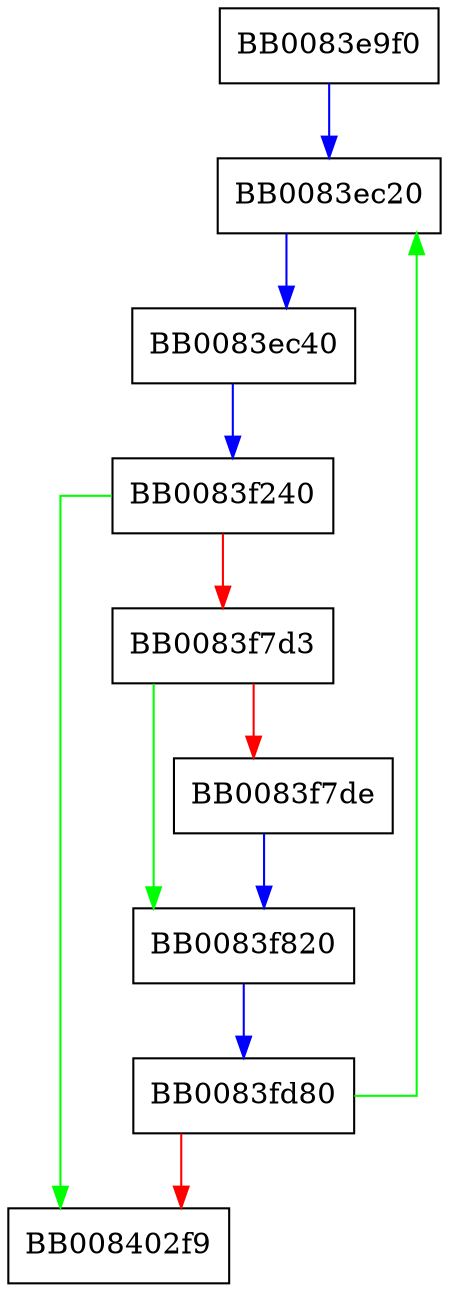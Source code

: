 digraph sha1_block_data_order_avx2 {
  node [shape="box"];
  graph [splines=ortho];
  BB0083e9f0 -> BB0083ec20 [color="blue"];
  BB0083ec20 -> BB0083ec40 [color="blue"];
  BB0083ec40 -> BB0083f240 [color="blue"];
  BB0083f240 -> BB008402f9 [color="green"];
  BB0083f240 -> BB0083f7d3 [color="red"];
  BB0083f7d3 -> BB0083f820 [color="green"];
  BB0083f7d3 -> BB0083f7de [color="red"];
  BB0083f7de -> BB0083f820 [color="blue"];
  BB0083f820 -> BB0083fd80 [color="blue"];
  BB0083fd80 -> BB0083ec20 [color="green"];
  BB0083fd80 -> BB008402f9 [color="red"];
}